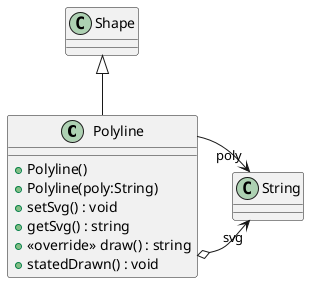 @startuml
class Polyline {
    + Polyline()
    + Polyline(poly:String)
    + setSvg() : void
    + getSvg() : string
    + <<override>> draw() : string
    + statedDrawn() : void
}
Shape <|-- Polyline
Polyline o-> "svg" String
Polyline --> "poly" String
@enduml
